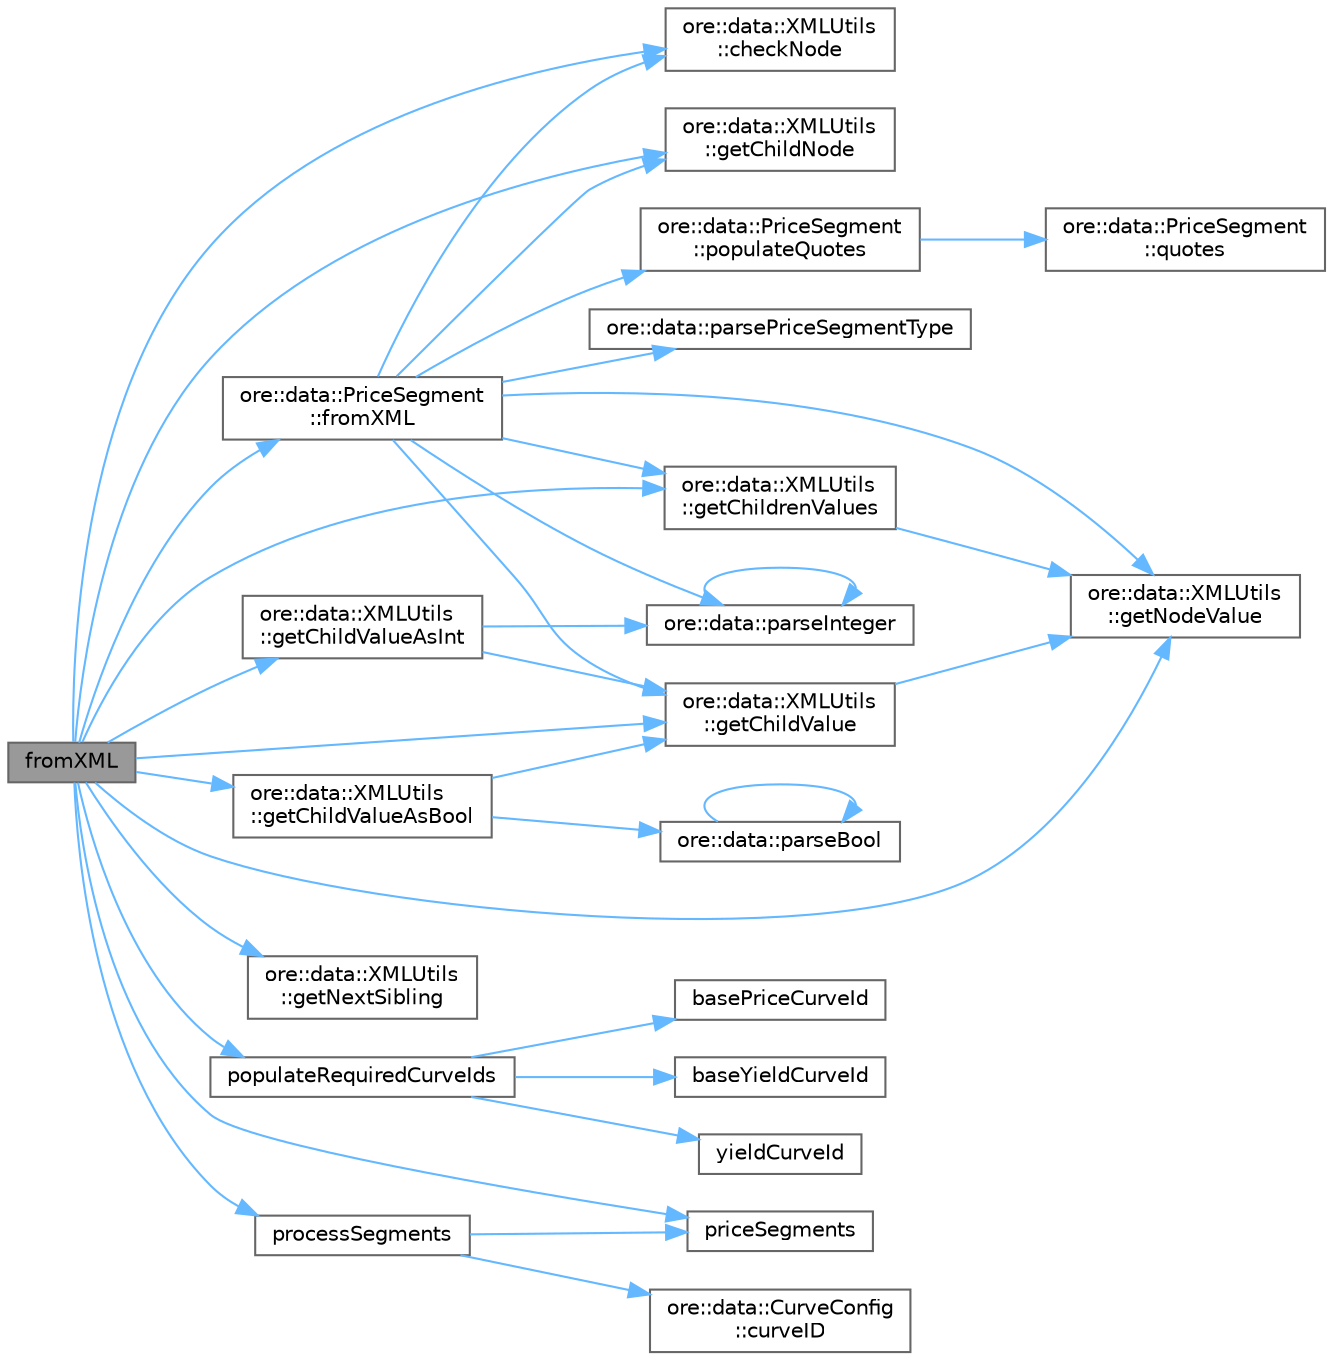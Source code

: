 digraph "fromXML"
{
 // INTERACTIVE_SVG=YES
 // LATEX_PDF_SIZE
  bgcolor="transparent";
  edge [fontname=Helvetica,fontsize=10,labelfontname=Helvetica,labelfontsize=10];
  node [fontname=Helvetica,fontsize=10,shape=box,height=0.2,width=0.4];
  rankdir="LR";
  Node1 [label="fromXML",height=0.2,width=0.4,color="gray40", fillcolor="grey60", style="filled", fontcolor="black",tooltip=" "];
  Node1 -> Node2 [color="steelblue1",style="solid"];
  Node2 [label="ore::data::XMLUtils\l::checkNode",height=0.2,width=0.4,color="grey40", fillcolor="white", style="filled",URL="$classore_1_1data_1_1_x_m_l_utils.html#a37c092916f4bdf10d4fbf6bb9e474db7",tooltip=" "];
  Node1 -> Node3 [color="steelblue1",style="solid"];
  Node3 [label="ore::data::PriceSegment\l::fromXML",height=0.2,width=0.4,color="grey40", fillcolor="white", style="filled",URL="$classore_1_1data_1_1_price_segment.html#a7741ae0fc924943de5bfe02928262eb7",tooltip=" "];
  Node3 -> Node2 [color="steelblue1",style="solid"];
  Node3 -> Node4 [color="steelblue1",style="solid"];
  Node4 [label="ore::data::XMLUtils\l::getChildNode",height=0.2,width=0.4,color="grey40", fillcolor="white", style="filled",URL="$classore_1_1data_1_1_x_m_l_utils.html#a5f2b91a4af900e85c356cfe807e64501",tooltip=" "];
  Node3 -> Node5 [color="steelblue1",style="solid"];
  Node5 [label="ore::data::XMLUtils\l::getChildrenValues",height=0.2,width=0.4,color="grey40", fillcolor="white", style="filled",URL="$classore_1_1data_1_1_x_m_l_utils.html#aaf4e8600c620cb901bd271e3ec76d702",tooltip=" "];
  Node5 -> Node6 [color="steelblue1",style="solid"];
  Node6 [label="ore::data::XMLUtils\l::getNodeValue",height=0.2,width=0.4,color="grey40", fillcolor="white", style="filled",URL="$classore_1_1data_1_1_x_m_l_utils.html#a6704501b110fa9d056096df3e05f0df2",tooltip="Get a node's value."];
  Node3 -> Node7 [color="steelblue1",style="solid"];
  Node7 [label="ore::data::XMLUtils\l::getChildValue",height=0.2,width=0.4,color="grey40", fillcolor="white", style="filled",URL="$classore_1_1data_1_1_x_m_l_utils.html#a5a1307174ddefdb3aad6e3bd8cc63b27",tooltip=" "];
  Node7 -> Node6 [color="steelblue1",style="solid"];
  Node3 -> Node6 [color="steelblue1",style="solid"];
  Node3 -> Node8 [color="steelblue1",style="solid"];
  Node8 [label="ore::data::parseInteger",height=0.2,width=0.4,color="grey40", fillcolor="white", style="filled",URL="$group__utilities.html#gaecd67eda4fb5f4859bb8f6d383547721",tooltip="Convert text to QuantLib::Integer."];
  Node8 -> Node8 [color="steelblue1",style="solid"];
  Node3 -> Node9 [color="steelblue1",style="solid"];
  Node9 [label="ore::data::parsePriceSegmentType",height=0.2,width=0.4,color="grey40", fillcolor="white", style="filled",URL="$namespaceore_1_1data.html#af88eaaee5d42d97a03855b10315bbec2",tooltip="Convert text to PriceSegment::Type."];
  Node3 -> Node10 [color="steelblue1",style="solid"];
  Node10 [label="ore::data::PriceSegment\l::populateQuotes",height=0.2,width=0.4,color="grey40", fillcolor="white", style="filled",URL="$classore_1_1data_1_1_price_segment.html#a19ed6e6444ea03ab24f69f1bf17d2151",tooltip="Populate quotes."];
  Node10 -> Node11 [color="steelblue1",style="solid"];
  Node11 [label="ore::data::PriceSegment\l::quotes",height=0.2,width=0.4,color="grey40", fillcolor="white", style="filled",URL="$classore_1_1data_1_1_price_segment.html#ab4850b56e8bad34c1c061fed3ade5d1a",tooltip=" "];
  Node1 -> Node4 [color="steelblue1",style="solid"];
  Node1 -> Node5 [color="steelblue1",style="solid"];
  Node1 -> Node7 [color="steelblue1",style="solid"];
  Node1 -> Node12 [color="steelblue1",style="solid"];
  Node12 [label="ore::data::XMLUtils\l::getChildValueAsBool",height=0.2,width=0.4,color="grey40", fillcolor="white", style="filled",URL="$classore_1_1data_1_1_x_m_l_utils.html#a5dc9d9e82028f69de452d27da6b43db0",tooltip=" "];
  Node12 -> Node7 [color="steelblue1",style="solid"];
  Node12 -> Node13 [color="steelblue1",style="solid"];
  Node13 [label="ore::data::parseBool",height=0.2,width=0.4,color="grey40", fillcolor="white", style="filled",URL="$group__utilities.html#ga94621f11193864fa1338296232dc5be9",tooltip="Convert text to bool."];
  Node13 -> Node13 [color="steelblue1",style="solid"];
  Node1 -> Node14 [color="steelblue1",style="solid"];
  Node14 [label="ore::data::XMLUtils\l::getChildValueAsInt",height=0.2,width=0.4,color="grey40", fillcolor="white", style="filled",URL="$classore_1_1data_1_1_x_m_l_utils.html#a671fddcd84c82969a0291db7976113ef",tooltip=" "];
  Node14 -> Node7 [color="steelblue1",style="solid"];
  Node14 -> Node8 [color="steelblue1",style="solid"];
  Node1 -> Node15 [color="steelblue1",style="solid"];
  Node15 [label="ore::data::XMLUtils\l::getNextSibling",height=0.2,width=0.4,color="grey40", fillcolor="white", style="filled",URL="$classore_1_1data_1_1_x_m_l_utils.html#a7fedec5ac495a3e67a9abd7e4aae74aa",tooltip="Get a node's next sibling node."];
  Node1 -> Node6 [color="steelblue1",style="solid"];
  Node1 -> Node16 [color="steelblue1",style="solid"];
  Node16 [label="populateRequiredCurveIds",height=0.2,width=0.4,color="grey40", fillcolor="white", style="filled",URL="$classore_1_1data_1_1_commodity_curve_config.html#a09cdbe524aa89af7bba59a844397ebb9",tooltip="Populate any dependent curve IDs."];
  Node16 -> Node17 [color="steelblue1",style="solid"];
  Node17 [label="basePriceCurveId",height=0.2,width=0.4,color="grey40", fillcolor="white", style="filled",URL="$classore_1_1data_1_1_commodity_curve_config.html#a3e36404b3b71e02db2346fa8189b213f",tooltip=" "];
  Node16 -> Node18 [color="steelblue1",style="solid"];
  Node18 [label="baseYieldCurveId",height=0.2,width=0.4,color="grey40", fillcolor="white", style="filled",URL="$classore_1_1data_1_1_commodity_curve_config.html#a350028a8d99af0b064b474faab7dd448",tooltip=" "];
  Node16 -> Node19 [color="steelblue1",style="solid"];
  Node19 [label="yieldCurveId",height=0.2,width=0.4,color="grey40", fillcolor="white", style="filled",URL="$classore_1_1data_1_1_commodity_curve_config.html#a4fb5b93e4436a54f724e77abbea5a380",tooltip=" "];
  Node1 -> Node20 [color="steelblue1",style="solid"];
  Node20 [label="priceSegments",height=0.2,width=0.4,color="grey40", fillcolor="white", style="filled",URL="$classore_1_1data_1_1_commodity_curve_config.html#a518d94eba605c4ec5a3c775083f5f0e2",tooltip=" "];
  Node1 -> Node21 [color="steelblue1",style="solid"];
  Node21 [label="processSegments",height=0.2,width=0.4,color="grey40", fillcolor="white", style="filled",URL="$classore_1_1data_1_1_commodity_curve_config.html#a641c2327efd02e04cddf1fa98e0c3345",tooltip="Process price segments when configuring a Piecewise curve."];
  Node21 -> Node22 [color="steelblue1",style="solid"];
  Node22 [label="ore::data::CurveConfig\l::curveID",height=0.2,width=0.4,color="grey40", fillcolor="white", style="filled",URL="$classore_1_1data_1_1_curve_config.html#a469f15054f3eb55783dfeb953fdf4373",tooltip=" "];
  Node21 -> Node20 [color="steelblue1",style="solid"];
}
